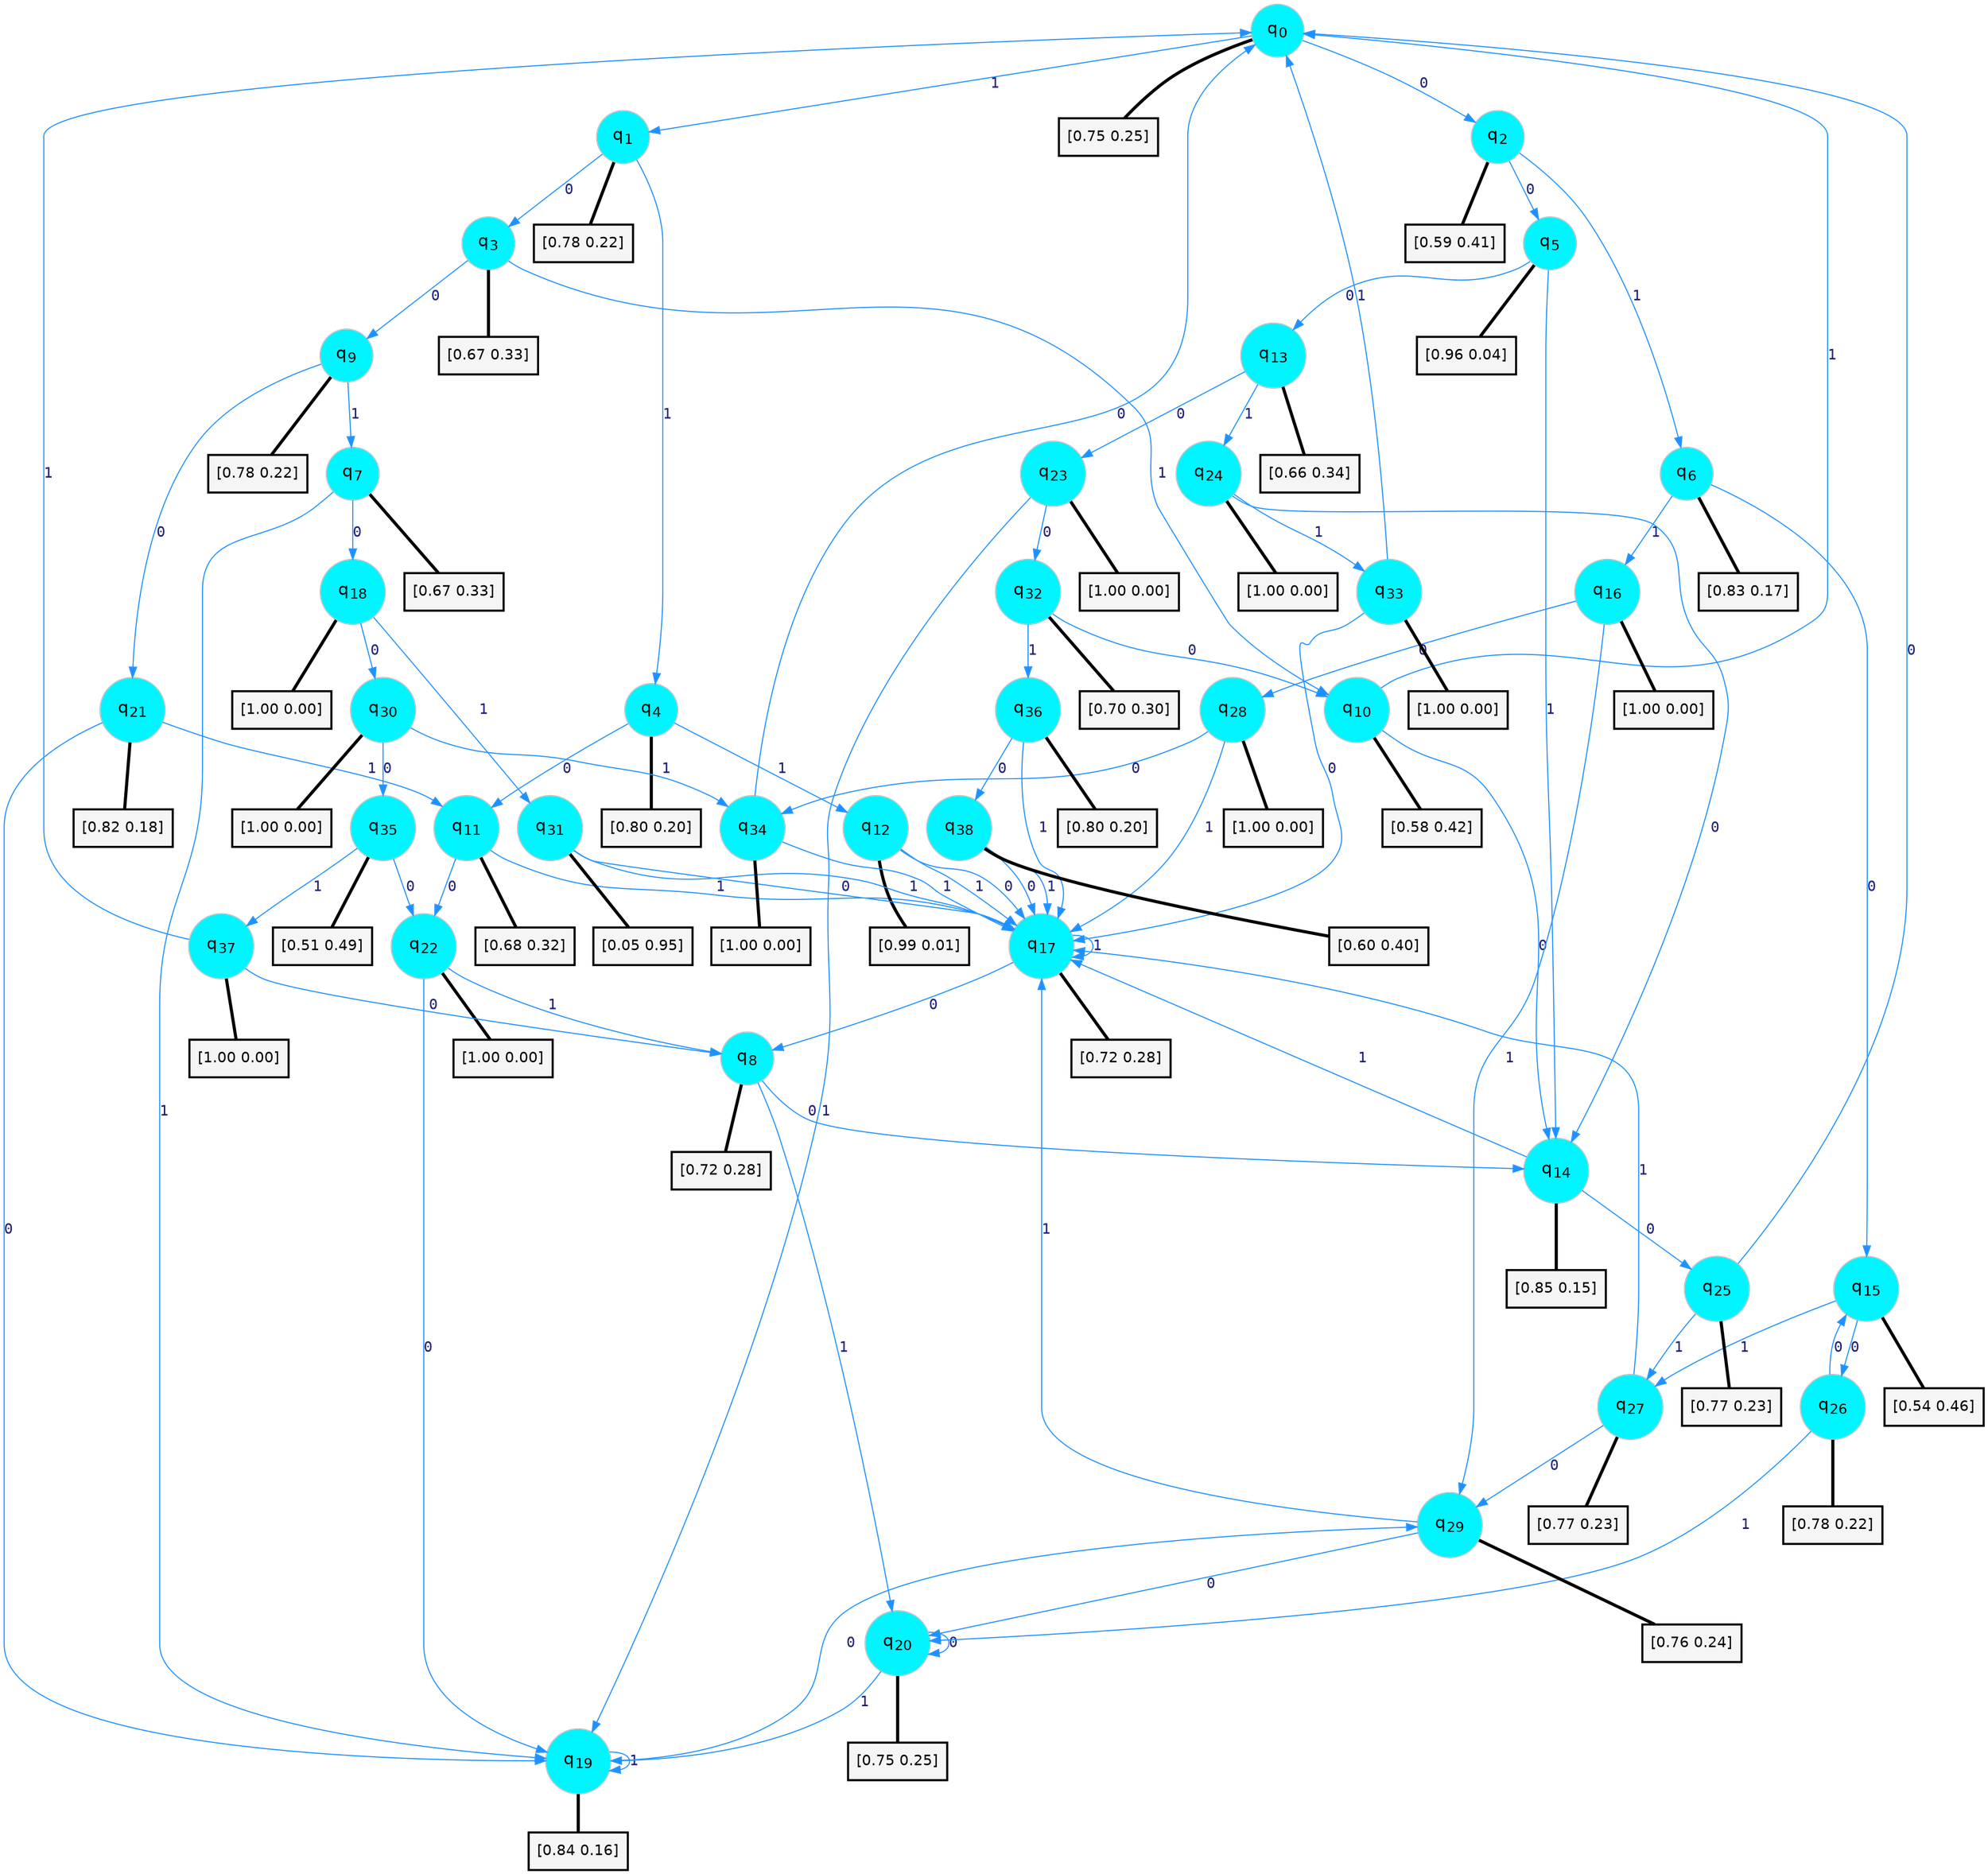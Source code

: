 digraph G {
graph [
bgcolor=transparent, dpi=300, rankdir=TD, size="40,25"];
node [
color=gray, fillcolor=turquoise1, fontcolor=black, fontname=Helvetica, fontsize=16, fontweight=bold, shape=circle, style=filled];
edge [
arrowsize=1, color=dodgerblue1, fontcolor=midnightblue, fontname=courier, fontweight=bold, penwidth=1, style=solid, weight=20];
0[label=<q<SUB>0</SUB>>];
1[label=<q<SUB>1</SUB>>];
2[label=<q<SUB>2</SUB>>];
3[label=<q<SUB>3</SUB>>];
4[label=<q<SUB>4</SUB>>];
5[label=<q<SUB>5</SUB>>];
6[label=<q<SUB>6</SUB>>];
7[label=<q<SUB>7</SUB>>];
8[label=<q<SUB>8</SUB>>];
9[label=<q<SUB>9</SUB>>];
10[label=<q<SUB>10</SUB>>];
11[label=<q<SUB>11</SUB>>];
12[label=<q<SUB>12</SUB>>];
13[label=<q<SUB>13</SUB>>];
14[label=<q<SUB>14</SUB>>];
15[label=<q<SUB>15</SUB>>];
16[label=<q<SUB>16</SUB>>];
17[label=<q<SUB>17</SUB>>];
18[label=<q<SUB>18</SUB>>];
19[label=<q<SUB>19</SUB>>];
20[label=<q<SUB>20</SUB>>];
21[label=<q<SUB>21</SUB>>];
22[label=<q<SUB>22</SUB>>];
23[label=<q<SUB>23</SUB>>];
24[label=<q<SUB>24</SUB>>];
25[label=<q<SUB>25</SUB>>];
26[label=<q<SUB>26</SUB>>];
27[label=<q<SUB>27</SUB>>];
28[label=<q<SUB>28</SUB>>];
29[label=<q<SUB>29</SUB>>];
30[label=<q<SUB>30</SUB>>];
31[label=<q<SUB>31</SUB>>];
32[label=<q<SUB>32</SUB>>];
33[label=<q<SUB>33</SUB>>];
34[label=<q<SUB>34</SUB>>];
35[label=<q<SUB>35</SUB>>];
36[label=<q<SUB>36</SUB>>];
37[label=<q<SUB>37</SUB>>];
38[label=<q<SUB>38</SUB>>];
39[label="[0.75 0.25]", shape=box,fontcolor=black, fontname=Helvetica, fontsize=14, penwidth=2, fillcolor=whitesmoke,color=black];
40[label="[0.78 0.22]", shape=box,fontcolor=black, fontname=Helvetica, fontsize=14, penwidth=2, fillcolor=whitesmoke,color=black];
41[label="[0.59 0.41]", shape=box,fontcolor=black, fontname=Helvetica, fontsize=14, penwidth=2, fillcolor=whitesmoke,color=black];
42[label="[0.67 0.33]", shape=box,fontcolor=black, fontname=Helvetica, fontsize=14, penwidth=2, fillcolor=whitesmoke,color=black];
43[label="[0.80 0.20]", shape=box,fontcolor=black, fontname=Helvetica, fontsize=14, penwidth=2, fillcolor=whitesmoke,color=black];
44[label="[0.96 0.04]", shape=box,fontcolor=black, fontname=Helvetica, fontsize=14, penwidth=2, fillcolor=whitesmoke,color=black];
45[label="[0.83 0.17]", shape=box,fontcolor=black, fontname=Helvetica, fontsize=14, penwidth=2, fillcolor=whitesmoke,color=black];
46[label="[0.67 0.33]", shape=box,fontcolor=black, fontname=Helvetica, fontsize=14, penwidth=2, fillcolor=whitesmoke,color=black];
47[label="[0.72 0.28]", shape=box,fontcolor=black, fontname=Helvetica, fontsize=14, penwidth=2, fillcolor=whitesmoke,color=black];
48[label="[0.78 0.22]", shape=box,fontcolor=black, fontname=Helvetica, fontsize=14, penwidth=2, fillcolor=whitesmoke,color=black];
49[label="[0.58 0.42]", shape=box,fontcolor=black, fontname=Helvetica, fontsize=14, penwidth=2, fillcolor=whitesmoke,color=black];
50[label="[0.68 0.32]", shape=box,fontcolor=black, fontname=Helvetica, fontsize=14, penwidth=2, fillcolor=whitesmoke,color=black];
51[label="[0.99 0.01]", shape=box,fontcolor=black, fontname=Helvetica, fontsize=14, penwidth=2, fillcolor=whitesmoke,color=black];
52[label="[0.66 0.34]", shape=box,fontcolor=black, fontname=Helvetica, fontsize=14, penwidth=2, fillcolor=whitesmoke,color=black];
53[label="[0.85 0.15]", shape=box,fontcolor=black, fontname=Helvetica, fontsize=14, penwidth=2, fillcolor=whitesmoke,color=black];
54[label="[0.54 0.46]", shape=box,fontcolor=black, fontname=Helvetica, fontsize=14, penwidth=2, fillcolor=whitesmoke,color=black];
55[label="[1.00 0.00]", shape=box,fontcolor=black, fontname=Helvetica, fontsize=14, penwidth=2, fillcolor=whitesmoke,color=black];
56[label="[0.72 0.28]", shape=box,fontcolor=black, fontname=Helvetica, fontsize=14, penwidth=2, fillcolor=whitesmoke,color=black];
57[label="[1.00 0.00]", shape=box,fontcolor=black, fontname=Helvetica, fontsize=14, penwidth=2, fillcolor=whitesmoke,color=black];
58[label="[0.84 0.16]", shape=box,fontcolor=black, fontname=Helvetica, fontsize=14, penwidth=2, fillcolor=whitesmoke,color=black];
59[label="[0.75 0.25]", shape=box,fontcolor=black, fontname=Helvetica, fontsize=14, penwidth=2, fillcolor=whitesmoke,color=black];
60[label="[0.82 0.18]", shape=box,fontcolor=black, fontname=Helvetica, fontsize=14, penwidth=2, fillcolor=whitesmoke,color=black];
61[label="[1.00 0.00]", shape=box,fontcolor=black, fontname=Helvetica, fontsize=14, penwidth=2, fillcolor=whitesmoke,color=black];
62[label="[1.00 0.00]", shape=box,fontcolor=black, fontname=Helvetica, fontsize=14, penwidth=2, fillcolor=whitesmoke,color=black];
63[label="[1.00 0.00]", shape=box,fontcolor=black, fontname=Helvetica, fontsize=14, penwidth=2, fillcolor=whitesmoke,color=black];
64[label="[0.77 0.23]", shape=box,fontcolor=black, fontname=Helvetica, fontsize=14, penwidth=2, fillcolor=whitesmoke,color=black];
65[label="[0.78 0.22]", shape=box,fontcolor=black, fontname=Helvetica, fontsize=14, penwidth=2, fillcolor=whitesmoke,color=black];
66[label="[0.77 0.23]", shape=box,fontcolor=black, fontname=Helvetica, fontsize=14, penwidth=2, fillcolor=whitesmoke,color=black];
67[label="[1.00 0.00]", shape=box,fontcolor=black, fontname=Helvetica, fontsize=14, penwidth=2, fillcolor=whitesmoke,color=black];
68[label="[0.76 0.24]", shape=box,fontcolor=black, fontname=Helvetica, fontsize=14, penwidth=2, fillcolor=whitesmoke,color=black];
69[label="[1.00 0.00]", shape=box,fontcolor=black, fontname=Helvetica, fontsize=14, penwidth=2, fillcolor=whitesmoke,color=black];
70[label="[0.05 0.95]", shape=box,fontcolor=black, fontname=Helvetica, fontsize=14, penwidth=2, fillcolor=whitesmoke,color=black];
71[label="[0.70 0.30]", shape=box,fontcolor=black, fontname=Helvetica, fontsize=14, penwidth=2, fillcolor=whitesmoke,color=black];
72[label="[1.00 0.00]", shape=box,fontcolor=black, fontname=Helvetica, fontsize=14, penwidth=2, fillcolor=whitesmoke,color=black];
73[label="[1.00 0.00]", shape=box,fontcolor=black, fontname=Helvetica, fontsize=14, penwidth=2, fillcolor=whitesmoke,color=black];
74[label="[0.51 0.49]", shape=box,fontcolor=black, fontname=Helvetica, fontsize=14, penwidth=2, fillcolor=whitesmoke,color=black];
75[label="[0.80 0.20]", shape=box,fontcolor=black, fontname=Helvetica, fontsize=14, penwidth=2, fillcolor=whitesmoke,color=black];
76[label="[1.00 0.00]", shape=box,fontcolor=black, fontname=Helvetica, fontsize=14, penwidth=2, fillcolor=whitesmoke,color=black];
77[label="[0.60 0.40]", shape=box,fontcolor=black, fontname=Helvetica, fontsize=14, penwidth=2, fillcolor=whitesmoke,color=black];
0->2 [label=0];
0->1 [label=1];
0->39 [arrowhead=none, penwidth=3,color=black];
1->3 [label=0];
1->4 [label=1];
1->40 [arrowhead=none, penwidth=3,color=black];
2->5 [label=0];
2->6 [label=1];
2->41 [arrowhead=none, penwidth=3,color=black];
3->9 [label=0];
3->10 [label=1];
3->42 [arrowhead=none, penwidth=3,color=black];
4->11 [label=0];
4->12 [label=1];
4->43 [arrowhead=none, penwidth=3,color=black];
5->13 [label=0];
5->14 [label=1];
5->44 [arrowhead=none, penwidth=3,color=black];
6->15 [label=0];
6->16 [label=1];
6->45 [arrowhead=none, penwidth=3,color=black];
7->18 [label=0];
7->19 [label=1];
7->46 [arrowhead=none, penwidth=3,color=black];
8->14 [label=0];
8->20 [label=1];
8->47 [arrowhead=none, penwidth=3,color=black];
9->21 [label=0];
9->7 [label=1];
9->48 [arrowhead=none, penwidth=3,color=black];
10->14 [label=0];
10->0 [label=1];
10->49 [arrowhead=none, penwidth=3,color=black];
11->22 [label=0];
11->17 [label=1];
11->50 [arrowhead=none, penwidth=3,color=black];
12->17 [label=0];
12->17 [label=1];
12->51 [arrowhead=none, penwidth=3,color=black];
13->23 [label=0];
13->24 [label=1];
13->52 [arrowhead=none, penwidth=3,color=black];
14->25 [label=0];
14->17 [label=1];
14->53 [arrowhead=none, penwidth=3,color=black];
15->26 [label=0];
15->27 [label=1];
15->54 [arrowhead=none, penwidth=3,color=black];
16->28 [label=0];
16->29 [label=1];
16->55 [arrowhead=none, penwidth=3,color=black];
17->8 [label=0];
17->17 [label=1];
17->56 [arrowhead=none, penwidth=3,color=black];
18->30 [label=0];
18->31 [label=1];
18->57 [arrowhead=none, penwidth=3,color=black];
19->29 [label=0];
19->19 [label=1];
19->58 [arrowhead=none, penwidth=3,color=black];
20->20 [label=0];
20->19 [label=1];
20->59 [arrowhead=none, penwidth=3,color=black];
21->19 [label=0];
21->11 [label=1];
21->60 [arrowhead=none, penwidth=3,color=black];
22->19 [label=0];
22->8 [label=1];
22->61 [arrowhead=none, penwidth=3,color=black];
23->32 [label=0];
23->19 [label=1];
23->62 [arrowhead=none, penwidth=3,color=black];
24->14 [label=0];
24->33 [label=1];
24->63 [arrowhead=none, penwidth=3,color=black];
25->0 [label=0];
25->27 [label=1];
25->64 [arrowhead=none, penwidth=3,color=black];
26->15 [label=0];
26->20 [label=1];
26->65 [arrowhead=none, penwidth=3,color=black];
27->29 [label=0];
27->17 [label=1];
27->66 [arrowhead=none, penwidth=3,color=black];
28->34 [label=0];
28->17 [label=1];
28->67 [arrowhead=none, penwidth=3,color=black];
29->20 [label=0];
29->17 [label=1];
29->68 [arrowhead=none, penwidth=3,color=black];
30->35 [label=0];
30->34 [label=1];
30->69 [arrowhead=none, penwidth=3,color=black];
31->17 [label=0];
31->17 [label=1];
31->70 [arrowhead=none, penwidth=3,color=black];
32->10 [label=0];
32->36 [label=1];
32->71 [arrowhead=none, penwidth=3,color=black];
33->17 [label=0];
33->0 [label=1];
33->72 [arrowhead=none, penwidth=3,color=black];
34->0 [label=0];
34->17 [label=1];
34->73 [arrowhead=none, penwidth=3,color=black];
35->22 [label=0];
35->37 [label=1];
35->74 [arrowhead=none, penwidth=3,color=black];
36->38 [label=0];
36->17 [label=1];
36->75 [arrowhead=none, penwidth=3,color=black];
37->8 [label=0];
37->0 [label=1];
37->76 [arrowhead=none, penwidth=3,color=black];
38->17 [label=0];
38->17 [label=1];
38->77 [arrowhead=none, penwidth=3,color=black];
}

